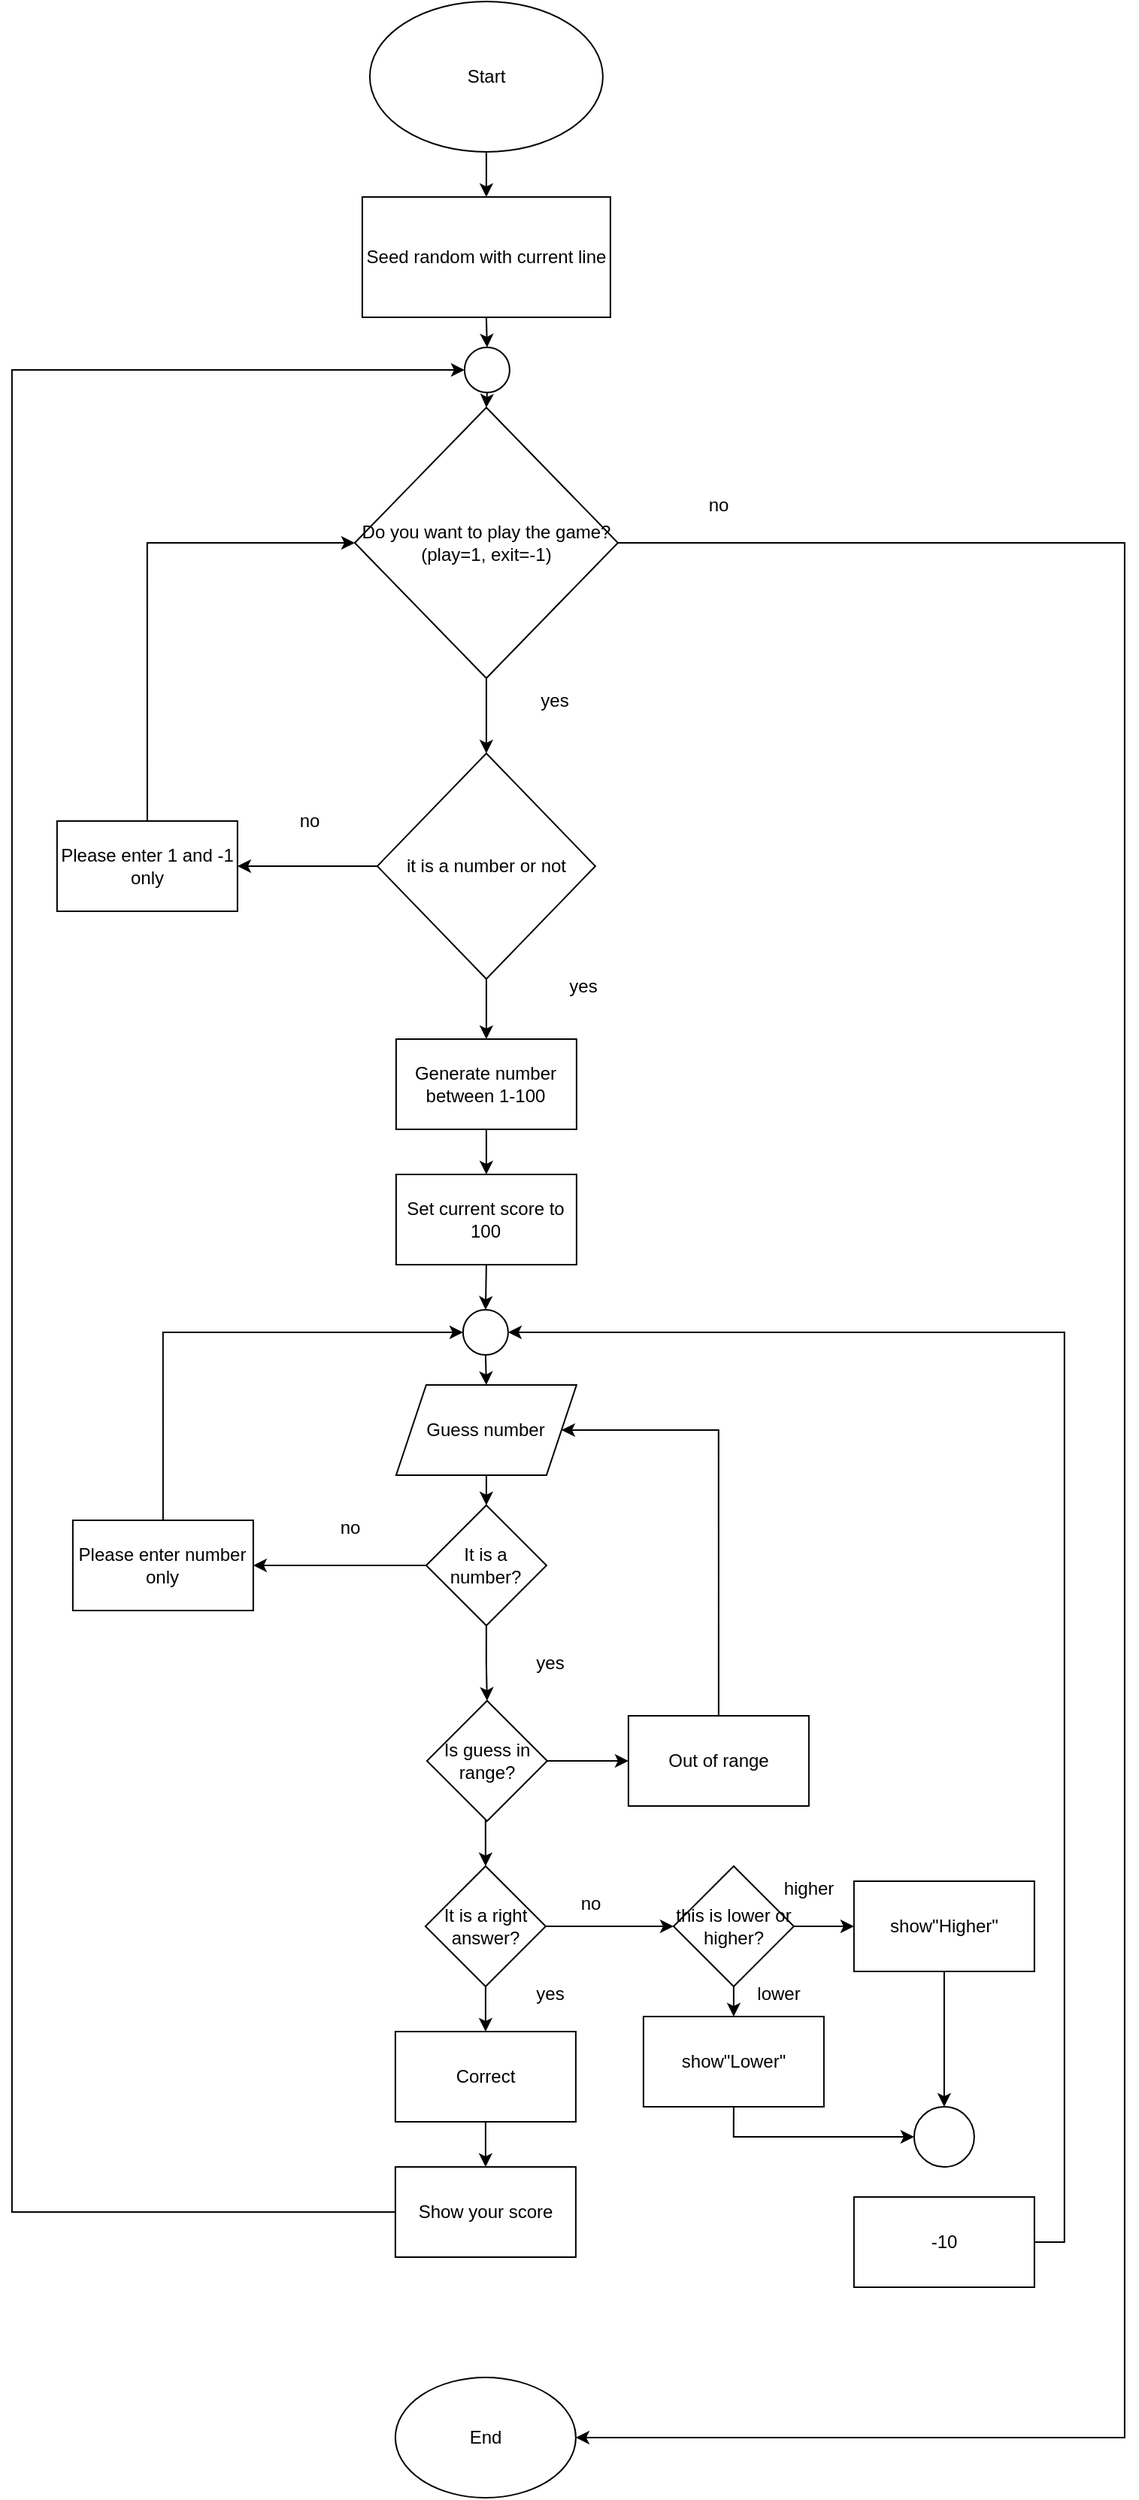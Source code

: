<mxfile version="28.0.7">
  <diagram name="Page-1" id="fXuQEekgxdKiYB44B8z4">
    <mxGraphModel dx="3260" dy="1852" grid="1" gridSize="10" guides="1" tooltips="1" connect="1" arrows="1" fold="1" page="1" pageScale="1" pageWidth="850" pageHeight="1100" math="0" shadow="0">
      <root>
        <mxCell id="0" />
        <mxCell id="1" parent="0" />
        <mxCell id="qR5jmqwqtky-tdUl1GKz-12" style="edgeStyle=orthogonalEdgeStyle;rounded=0;orthogonalLoop=1;jettySize=auto;html=1;exitX=0.5;exitY=1;exitDx=0;exitDy=0;entryX=0.5;entryY=0;entryDx=0;entryDy=0;" edge="1" parent="1" source="qR5jmqwqtky-tdUl1GKz-1" target="qR5jmqwqtky-tdUl1GKz-2">
          <mxGeometry relative="1" as="geometry" />
        </mxCell>
        <mxCell id="qR5jmqwqtky-tdUl1GKz-1" value="Start" style="ellipse;whiteSpace=wrap;html=1;" vertex="1" parent="1">
          <mxGeometry x="772.94" y="90" width="155" height="100" as="geometry" />
        </mxCell>
        <mxCell id="qR5jmqwqtky-tdUl1GKz-42" style="edgeStyle=orthogonalEdgeStyle;rounded=0;orthogonalLoop=1;jettySize=auto;html=1;exitX=0.5;exitY=1;exitDx=0;exitDy=0;entryX=0.5;entryY=0;entryDx=0;entryDy=0;" edge="1" parent="1" source="qR5jmqwqtky-tdUl1GKz-2" target="qR5jmqwqtky-tdUl1GKz-41">
          <mxGeometry relative="1" as="geometry" />
        </mxCell>
        <mxCell id="qR5jmqwqtky-tdUl1GKz-2" value="Seed random with current line" style="rounded=0;whiteSpace=wrap;html=1;" vertex="1" parent="1">
          <mxGeometry x="767.94" y="220" width="165" height="80" as="geometry" />
        </mxCell>
        <mxCell id="qR5jmqwqtky-tdUl1GKz-9" style="edgeStyle=orthogonalEdgeStyle;rounded=0;orthogonalLoop=1;jettySize=auto;html=1;exitX=0.5;exitY=1;exitDx=0;exitDy=0;entryX=0.5;entryY=0;entryDx=0;entryDy=0;" edge="1" parent="1" source="qR5jmqwqtky-tdUl1GKz-3" target="qR5jmqwqtky-tdUl1GKz-5">
          <mxGeometry relative="1" as="geometry" />
        </mxCell>
        <mxCell id="qR5jmqwqtky-tdUl1GKz-59" style="edgeStyle=orthogonalEdgeStyle;rounded=0;orthogonalLoop=1;jettySize=auto;html=1;exitX=1;exitY=0.5;exitDx=0;exitDy=0;entryX=1;entryY=0.5;entryDx=0;entryDy=0;" edge="1" parent="1" source="qR5jmqwqtky-tdUl1GKz-3" target="qR5jmqwqtky-tdUl1GKz-58">
          <mxGeometry relative="1" as="geometry">
            <Array as="points">
              <mxPoint x="1274.94" y="450" />
              <mxPoint x="1274.94" y="1710" />
            </Array>
          </mxGeometry>
        </mxCell>
        <mxCell id="qR5jmqwqtky-tdUl1GKz-3" value="Do you want to play the game?&lt;div&gt;(play=1, exit=-1)&lt;/div&gt;" style="rhombus;whiteSpace=wrap;html=1;" vertex="1" parent="1">
          <mxGeometry x="762.94" y="360" width="175" height="180" as="geometry" />
        </mxCell>
        <mxCell id="qR5jmqwqtky-tdUl1GKz-7" style="edgeStyle=orthogonalEdgeStyle;rounded=0;orthogonalLoop=1;jettySize=auto;html=1;exitX=0;exitY=0.5;exitDx=0;exitDy=0;entryX=1;entryY=0.5;entryDx=0;entryDy=0;" edge="1" parent="1" source="qR5jmqwqtky-tdUl1GKz-5" target="qR5jmqwqtky-tdUl1GKz-6">
          <mxGeometry relative="1" as="geometry" />
        </mxCell>
        <mxCell id="qR5jmqwqtky-tdUl1GKz-15" style="edgeStyle=orthogonalEdgeStyle;rounded=0;orthogonalLoop=1;jettySize=auto;html=1;exitX=0.5;exitY=1;exitDx=0;exitDy=0;entryX=0.5;entryY=0;entryDx=0;entryDy=0;" edge="1" parent="1" source="qR5jmqwqtky-tdUl1GKz-5" target="qR5jmqwqtky-tdUl1GKz-13">
          <mxGeometry relative="1" as="geometry" />
        </mxCell>
        <mxCell id="qR5jmqwqtky-tdUl1GKz-5" value="it is a number or not" style="rhombus;whiteSpace=wrap;html=1;" vertex="1" parent="1">
          <mxGeometry x="777.94" y="590" width="145" height="150" as="geometry" />
        </mxCell>
        <mxCell id="qR5jmqwqtky-tdUl1GKz-8" style="edgeStyle=orthogonalEdgeStyle;rounded=0;orthogonalLoop=1;jettySize=auto;html=1;exitX=0.5;exitY=0;exitDx=0;exitDy=0;entryX=0;entryY=0.5;entryDx=0;entryDy=0;" edge="1" parent="1" source="qR5jmqwqtky-tdUl1GKz-6" target="qR5jmqwqtky-tdUl1GKz-3">
          <mxGeometry relative="1" as="geometry" />
        </mxCell>
        <mxCell id="qR5jmqwqtky-tdUl1GKz-6" value="Please enter 1 and -1 only" style="rounded=0;whiteSpace=wrap;html=1;" vertex="1" parent="1">
          <mxGeometry x="564.94" y="635" width="120" height="60" as="geometry" />
        </mxCell>
        <mxCell id="qR5jmqwqtky-tdUl1GKz-16" style="edgeStyle=orthogonalEdgeStyle;rounded=0;orthogonalLoop=1;jettySize=auto;html=1;exitX=0.5;exitY=1;exitDx=0;exitDy=0;entryX=0.5;entryY=0;entryDx=0;entryDy=0;" edge="1" parent="1" source="qR5jmqwqtky-tdUl1GKz-13" target="qR5jmqwqtky-tdUl1GKz-14">
          <mxGeometry relative="1" as="geometry" />
        </mxCell>
        <mxCell id="qR5jmqwqtky-tdUl1GKz-13" value="Generate number between 1-100" style="rounded=0;whiteSpace=wrap;html=1;" vertex="1" parent="1">
          <mxGeometry x="790.44" y="780" width="120" height="60" as="geometry" />
        </mxCell>
        <mxCell id="qR5jmqwqtky-tdUl1GKz-29" style="edgeStyle=orthogonalEdgeStyle;rounded=0;orthogonalLoop=1;jettySize=auto;html=1;exitX=0.5;exitY=1;exitDx=0;exitDy=0;entryX=0.5;entryY=0;entryDx=0;entryDy=0;" edge="1" parent="1" source="qR5jmqwqtky-tdUl1GKz-14" target="qR5jmqwqtky-tdUl1GKz-26">
          <mxGeometry relative="1" as="geometry" />
        </mxCell>
        <mxCell id="qR5jmqwqtky-tdUl1GKz-14" value="Set current score to 100" style="rounded=0;whiteSpace=wrap;html=1;" vertex="1" parent="1">
          <mxGeometry x="790.44" y="870" width="120" height="60" as="geometry" />
        </mxCell>
        <mxCell id="qR5jmqwqtky-tdUl1GKz-20" style="edgeStyle=orthogonalEdgeStyle;rounded=0;orthogonalLoop=1;jettySize=auto;html=1;exitX=0.5;exitY=1;exitDx=0;exitDy=0;entryX=0.5;entryY=0;entryDx=0;entryDy=0;" edge="1" parent="1" source="qR5jmqwqtky-tdUl1GKz-17" target="qR5jmqwqtky-tdUl1GKz-19">
          <mxGeometry relative="1" as="geometry" />
        </mxCell>
        <mxCell id="qR5jmqwqtky-tdUl1GKz-17" value="Guess number" style="shape=parallelogram;perimeter=parallelogramPerimeter;whiteSpace=wrap;html=1;fixedSize=1;" vertex="1" parent="1">
          <mxGeometry x="790.44" y="1010" width="120" height="60" as="geometry" />
        </mxCell>
        <mxCell id="qR5jmqwqtky-tdUl1GKz-23" style="edgeStyle=orthogonalEdgeStyle;rounded=0;orthogonalLoop=1;jettySize=auto;html=1;exitX=0;exitY=0.5;exitDx=0;exitDy=0;entryX=1;entryY=0.5;entryDx=0;entryDy=0;" edge="1" parent="1" source="qR5jmqwqtky-tdUl1GKz-19" target="qR5jmqwqtky-tdUl1GKz-21">
          <mxGeometry relative="1" as="geometry" />
        </mxCell>
        <mxCell id="qR5jmqwqtky-tdUl1GKz-30" style="edgeStyle=orthogonalEdgeStyle;rounded=0;orthogonalLoop=1;jettySize=auto;html=1;exitX=0.5;exitY=1;exitDx=0;exitDy=0;entryX=0.5;entryY=0;entryDx=0;entryDy=0;" edge="1" parent="1" source="qR5jmqwqtky-tdUl1GKz-19" target="qR5jmqwqtky-tdUl1GKz-25">
          <mxGeometry relative="1" as="geometry" />
        </mxCell>
        <mxCell id="qR5jmqwqtky-tdUl1GKz-19" value="It is a number?" style="rhombus;whiteSpace=wrap;html=1;" vertex="1" parent="1">
          <mxGeometry x="810.44" y="1090" width="80" height="80" as="geometry" />
        </mxCell>
        <mxCell id="qR5jmqwqtky-tdUl1GKz-27" style="edgeStyle=orthogonalEdgeStyle;rounded=0;orthogonalLoop=1;jettySize=auto;html=1;exitX=0.5;exitY=0;exitDx=0;exitDy=0;entryX=0;entryY=0.5;entryDx=0;entryDy=0;" edge="1" parent="1" source="qR5jmqwqtky-tdUl1GKz-21" target="qR5jmqwqtky-tdUl1GKz-26">
          <mxGeometry relative="1" as="geometry" />
        </mxCell>
        <mxCell id="qR5jmqwqtky-tdUl1GKz-21" value="Please enter number only" style="rounded=0;whiteSpace=wrap;html=1;" vertex="1" parent="1">
          <mxGeometry x="575.44" y="1100" width="120" height="60" as="geometry" />
        </mxCell>
        <mxCell id="qR5jmqwqtky-tdUl1GKz-32" style="edgeStyle=orthogonalEdgeStyle;rounded=0;orthogonalLoop=1;jettySize=auto;html=1;exitX=1;exitY=0.5;exitDx=0;exitDy=0;entryX=0;entryY=0.5;entryDx=0;entryDy=0;" edge="1" parent="1" source="qR5jmqwqtky-tdUl1GKz-25" target="qR5jmqwqtky-tdUl1GKz-31">
          <mxGeometry relative="1" as="geometry" />
        </mxCell>
        <mxCell id="qR5jmqwqtky-tdUl1GKz-37" style="edgeStyle=orthogonalEdgeStyle;rounded=0;orthogonalLoop=1;jettySize=auto;html=1;exitX=0.5;exitY=1;exitDx=0;exitDy=0;entryX=0.5;entryY=0;entryDx=0;entryDy=0;" edge="1" parent="1" source="qR5jmqwqtky-tdUl1GKz-25" target="qR5jmqwqtky-tdUl1GKz-34">
          <mxGeometry relative="1" as="geometry" />
        </mxCell>
        <mxCell id="qR5jmqwqtky-tdUl1GKz-25" value="Is guess in range?" style="rhombus;whiteSpace=wrap;html=1;" vertex="1" parent="1">
          <mxGeometry x="810.94" y="1220" width="80" height="80" as="geometry" />
        </mxCell>
        <mxCell id="qR5jmqwqtky-tdUl1GKz-28" style="edgeStyle=orthogonalEdgeStyle;rounded=0;orthogonalLoop=1;jettySize=auto;html=1;exitX=0.5;exitY=1;exitDx=0;exitDy=0;entryX=0.5;entryY=0;entryDx=0;entryDy=0;" edge="1" parent="1" source="qR5jmqwqtky-tdUl1GKz-26" target="qR5jmqwqtky-tdUl1GKz-17">
          <mxGeometry relative="1" as="geometry" />
        </mxCell>
        <mxCell id="qR5jmqwqtky-tdUl1GKz-26" value="" style="ellipse;whiteSpace=wrap;html=1;aspect=fixed;" vertex="1" parent="1">
          <mxGeometry x="834.94" y="960" width="30" height="30" as="geometry" />
        </mxCell>
        <mxCell id="qR5jmqwqtky-tdUl1GKz-33" style="edgeStyle=orthogonalEdgeStyle;rounded=0;orthogonalLoop=1;jettySize=auto;html=1;exitX=0.5;exitY=0;exitDx=0;exitDy=0;entryX=1;entryY=0.5;entryDx=0;entryDy=0;" edge="1" parent="1" source="qR5jmqwqtky-tdUl1GKz-31" target="qR5jmqwqtky-tdUl1GKz-17">
          <mxGeometry relative="1" as="geometry">
            <Array as="points">
              <mxPoint x="1004.94" y="1040" />
            </Array>
          </mxGeometry>
        </mxCell>
        <mxCell id="qR5jmqwqtky-tdUl1GKz-31" value="Out of range" style="rounded=0;whiteSpace=wrap;html=1;" vertex="1" parent="1">
          <mxGeometry x="944.94" y="1230" width="120" height="60" as="geometry" />
        </mxCell>
        <mxCell id="qR5jmqwqtky-tdUl1GKz-38" style="edgeStyle=orthogonalEdgeStyle;rounded=0;orthogonalLoop=1;jettySize=auto;html=1;exitX=0.5;exitY=1;exitDx=0;exitDy=0;entryX=0.5;entryY=0;entryDx=0;entryDy=0;" edge="1" parent="1" source="qR5jmqwqtky-tdUl1GKz-34" target="qR5jmqwqtky-tdUl1GKz-35">
          <mxGeometry relative="1" as="geometry" />
        </mxCell>
        <mxCell id="qR5jmqwqtky-tdUl1GKz-47" style="edgeStyle=orthogonalEdgeStyle;rounded=0;orthogonalLoop=1;jettySize=auto;html=1;exitX=1;exitY=0.5;exitDx=0;exitDy=0;entryX=0;entryY=0.5;entryDx=0;entryDy=0;" edge="1" parent="1" source="qR5jmqwqtky-tdUl1GKz-34" target="qR5jmqwqtky-tdUl1GKz-46">
          <mxGeometry relative="1" as="geometry" />
        </mxCell>
        <mxCell id="qR5jmqwqtky-tdUl1GKz-34" value="It is a right answer?" style="rhombus;whiteSpace=wrap;html=1;" vertex="1" parent="1">
          <mxGeometry x="809.94" y="1330" width="80" height="80" as="geometry" />
        </mxCell>
        <mxCell id="qR5jmqwqtky-tdUl1GKz-40" style="edgeStyle=orthogonalEdgeStyle;rounded=0;orthogonalLoop=1;jettySize=auto;html=1;exitX=0.5;exitY=1;exitDx=0;exitDy=0;entryX=0.5;entryY=0;entryDx=0;entryDy=0;" edge="1" parent="1" source="qR5jmqwqtky-tdUl1GKz-35" target="qR5jmqwqtky-tdUl1GKz-36">
          <mxGeometry relative="1" as="geometry" />
        </mxCell>
        <mxCell id="qR5jmqwqtky-tdUl1GKz-35" value="Correct" style="rounded=0;whiteSpace=wrap;html=1;" vertex="1" parent="1">
          <mxGeometry x="789.94" y="1440" width="120" height="60" as="geometry" />
        </mxCell>
        <mxCell id="qR5jmqwqtky-tdUl1GKz-45" style="edgeStyle=orthogonalEdgeStyle;rounded=0;orthogonalLoop=1;jettySize=auto;html=1;exitX=0;exitY=0.5;exitDx=0;exitDy=0;entryX=0;entryY=0.5;entryDx=0;entryDy=0;" edge="1" parent="1" source="qR5jmqwqtky-tdUl1GKz-36" target="qR5jmqwqtky-tdUl1GKz-41">
          <mxGeometry relative="1" as="geometry">
            <Array as="points">
              <mxPoint x="534.94" y="1560" />
              <mxPoint x="534.94" y="335" />
            </Array>
          </mxGeometry>
        </mxCell>
        <mxCell id="qR5jmqwqtky-tdUl1GKz-36" value="Show your score" style="rounded=0;whiteSpace=wrap;html=1;" vertex="1" parent="1">
          <mxGeometry x="789.94" y="1530" width="120" height="60" as="geometry" />
        </mxCell>
        <mxCell id="qR5jmqwqtky-tdUl1GKz-43" style="edgeStyle=orthogonalEdgeStyle;rounded=0;orthogonalLoop=1;jettySize=auto;html=1;exitX=0.5;exitY=1;exitDx=0;exitDy=0;entryX=0.5;entryY=0;entryDx=0;entryDy=0;" edge="1" parent="1" source="qR5jmqwqtky-tdUl1GKz-41" target="qR5jmqwqtky-tdUl1GKz-3">
          <mxGeometry relative="1" as="geometry" />
        </mxCell>
        <mxCell id="qR5jmqwqtky-tdUl1GKz-41" value="" style="ellipse;whiteSpace=wrap;html=1;aspect=fixed;" vertex="1" parent="1">
          <mxGeometry x="835.94" y="320" width="30" height="30" as="geometry" />
        </mxCell>
        <mxCell id="qR5jmqwqtky-tdUl1GKz-51" style="edgeStyle=orthogonalEdgeStyle;rounded=0;orthogonalLoop=1;jettySize=auto;html=1;exitX=1;exitY=0.5;exitDx=0;exitDy=0;entryX=0;entryY=0.5;entryDx=0;entryDy=0;" edge="1" parent="1" source="qR5jmqwqtky-tdUl1GKz-46" target="qR5jmqwqtky-tdUl1GKz-50">
          <mxGeometry relative="1" as="geometry" />
        </mxCell>
        <mxCell id="qR5jmqwqtky-tdUl1GKz-52" style="edgeStyle=orthogonalEdgeStyle;rounded=0;orthogonalLoop=1;jettySize=auto;html=1;exitX=0.5;exitY=1;exitDx=0;exitDy=0;entryX=0.5;entryY=0;entryDx=0;entryDy=0;" edge="1" parent="1" source="qR5jmqwqtky-tdUl1GKz-46" target="qR5jmqwqtky-tdUl1GKz-49">
          <mxGeometry relative="1" as="geometry" />
        </mxCell>
        <mxCell id="qR5jmqwqtky-tdUl1GKz-46" value="this is lower or higher?" style="rhombus;whiteSpace=wrap;html=1;" vertex="1" parent="1">
          <mxGeometry x="974.94" y="1330" width="80" height="80" as="geometry" />
        </mxCell>
        <mxCell id="qR5jmqwqtky-tdUl1GKz-54" style="edgeStyle=orthogonalEdgeStyle;rounded=0;orthogonalLoop=1;jettySize=auto;html=1;exitX=0.5;exitY=1;exitDx=0;exitDy=0;entryX=0;entryY=0.5;entryDx=0;entryDy=0;" edge="1" parent="1" source="qR5jmqwqtky-tdUl1GKz-49" target="qR5jmqwqtky-tdUl1GKz-53">
          <mxGeometry relative="1" as="geometry" />
        </mxCell>
        <mxCell id="qR5jmqwqtky-tdUl1GKz-49" value="show&quot;Lower&quot;" style="rounded=0;whiteSpace=wrap;html=1;" vertex="1" parent="1">
          <mxGeometry x="954.94" y="1430" width="120" height="60" as="geometry" />
        </mxCell>
        <mxCell id="qR5jmqwqtky-tdUl1GKz-55" style="edgeStyle=orthogonalEdgeStyle;rounded=0;orthogonalLoop=1;jettySize=auto;html=1;exitX=0.5;exitY=1;exitDx=0;exitDy=0;entryX=0.5;entryY=0;entryDx=0;entryDy=0;" edge="1" parent="1" source="qR5jmqwqtky-tdUl1GKz-50" target="qR5jmqwqtky-tdUl1GKz-53">
          <mxGeometry relative="1" as="geometry" />
        </mxCell>
        <mxCell id="qR5jmqwqtky-tdUl1GKz-50" value="show&quot;Higher&quot;" style="rounded=0;whiteSpace=wrap;html=1;" vertex="1" parent="1">
          <mxGeometry x="1094.94" y="1340" width="120" height="60" as="geometry" />
        </mxCell>
        <mxCell id="qR5jmqwqtky-tdUl1GKz-53" value="" style="ellipse;whiteSpace=wrap;html=1;aspect=fixed;" vertex="1" parent="1">
          <mxGeometry x="1134.94" y="1490" width="40" height="40" as="geometry" />
        </mxCell>
        <mxCell id="qR5jmqwqtky-tdUl1GKz-57" style="edgeStyle=orthogonalEdgeStyle;rounded=0;orthogonalLoop=1;jettySize=auto;html=1;exitX=1;exitY=0.5;exitDx=0;exitDy=0;entryX=1;entryY=0.5;entryDx=0;entryDy=0;" edge="1" parent="1" source="qR5jmqwqtky-tdUl1GKz-56" target="qR5jmqwqtky-tdUl1GKz-26">
          <mxGeometry relative="1" as="geometry" />
        </mxCell>
        <mxCell id="qR5jmqwqtky-tdUl1GKz-56" value="-10" style="rounded=0;whiteSpace=wrap;html=1;" vertex="1" parent="1">
          <mxGeometry x="1094.94" y="1550" width="120" height="60" as="geometry" />
        </mxCell>
        <mxCell id="qR5jmqwqtky-tdUl1GKz-58" value="End" style="ellipse;whiteSpace=wrap;html=1;" vertex="1" parent="1">
          <mxGeometry x="789.94" y="1670" width="120" height="80" as="geometry" />
        </mxCell>
        <mxCell id="qR5jmqwqtky-tdUl1GKz-60" value="yes" style="text;html=1;align=center;verticalAlign=middle;whiteSpace=wrap;rounded=0;" vertex="1" parent="1">
          <mxGeometry x="865.94" y="540" width="60" height="30" as="geometry" />
        </mxCell>
        <mxCell id="qR5jmqwqtky-tdUl1GKz-61" value="no" style="text;html=1;align=center;verticalAlign=middle;whiteSpace=wrap;rounded=0;" vertex="1" parent="1">
          <mxGeometry x="974.94" y="410" width="60" height="30" as="geometry" />
        </mxCell>
        <mxCell id="qR5jmqwqtky-tdUl1GKz-62" value="no" style="text;html=1;align=center;verticalAlign=middle;whiteSpace=wrap;rounded=0;" vertex="1" parent="1">
          <mxGeometry x="702.94" y="620" width="60" height="30" as="geometry" />
        </mxCell>
        <mxCell id="qR5jmqwqtky-tdUl1GKz-63" value="yes" style="text;html=1;align=center;verticalAlign=middle;whiteSpace=wrap;rounded=0;" vertex="1" parent="1">
          <mxGeometry x="884.94" y="730" width="60" height="30" as="geometry" />
        </mxCell>
        <mxCell id="qR5jmqwqtky-tdUl1GKz-64" value="no" style="text;html=1;align=center;verticalAlign=middle;whiteSpace=wrap;rounded=0;" vertex="1" parent="1">
          <mxGeometry x="729.94" y="1090" width="60" height="30" as="geometry" />
        </mxCell>
        <mxCell id="qR5jmqwqtky-tdUl1GKz-65" value="yes" style="text;html=1;align=center;verticalAlign=middle;whiteSpace=wrap;rounded=0;" vertex="1" parent="1">
          <mxGeometry x="862.94" y="1180" width="60" height="30" as="geometry" />
        </mxCell>
        <mxCell id="qR5jmqwqtky-tdUl1GKz-66" value="no" style="text;html=1;align=center;verticalAlign=middle;whiteSpace=wrap;rounded=0;" vertex="1" parent="1">
          <mxGeometry x="889.94" y="1340" width="60" height="30" as="geometry" />
        </mxCell>
        <mxCell id="qR5jmqwqtky-tdUl1GKz-67" value="yes" style="text;html=1;align=center;verticalAlign=middle;whiteSpace=wrap;rounded=0;" vertex="1" parent="1">
          <mxGeometry x="862.94" y="1400" width="60" height="30" as="geometry" />
        </mxCell>
        <mxCell id="qR5jmqwqtky-tdUl1GKz-68" value="higher" style="text;html=1;align=center;verticalAlign=middle;whiteSpace=wrap;rounded=0;" vertex="1" parent="1">
          <mxGeometry x="1034.94" y="1330" width="60" height="30" as="geometry" />
        </mxCell>
        <mxCell id="qR5jmqwqtky-tdUl1GKz-69" value="lower" style="text;html=1;align=center;verticalAlign=middle;whiteSpace=wrap;rounded=0;" vertex="1" parent="1">
          <mxGeometry x="1014.94" y="1400" width="60" height="30" as="geometry" />
        </mxCell>
      </root>
    </mxGraphModel>
  </diagram>
</mxfile>
